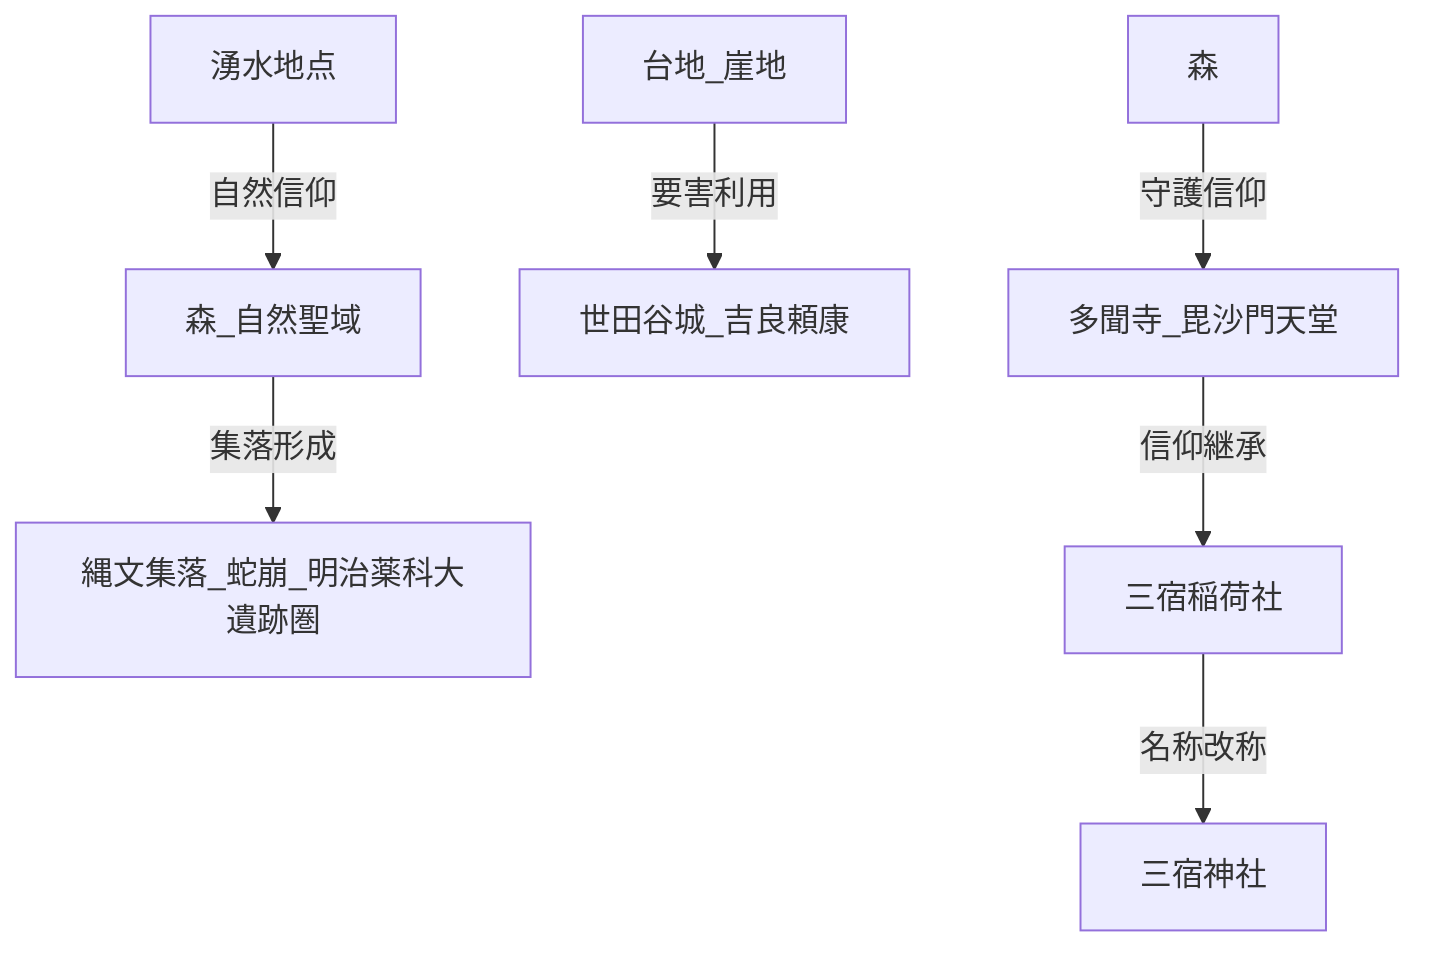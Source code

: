 flowchart TD
    湧水地点 -->|自然信仰| 森_自然聖域
    森_自然聖域 -->|集落形成| 縄文集落_蛇崩_明治薬科大遺跡圏
    台地_崖地 -->|要害利用| 世田谷城_吉良頼康
    森 -->|守護信仰| 多聞寺_毘沙門天堂
    多聞寺_毘沙門天堂 -->|信仰継承| 三宿稲荷社
    三宿稲荷社 -->|名称改称| 三宿神社